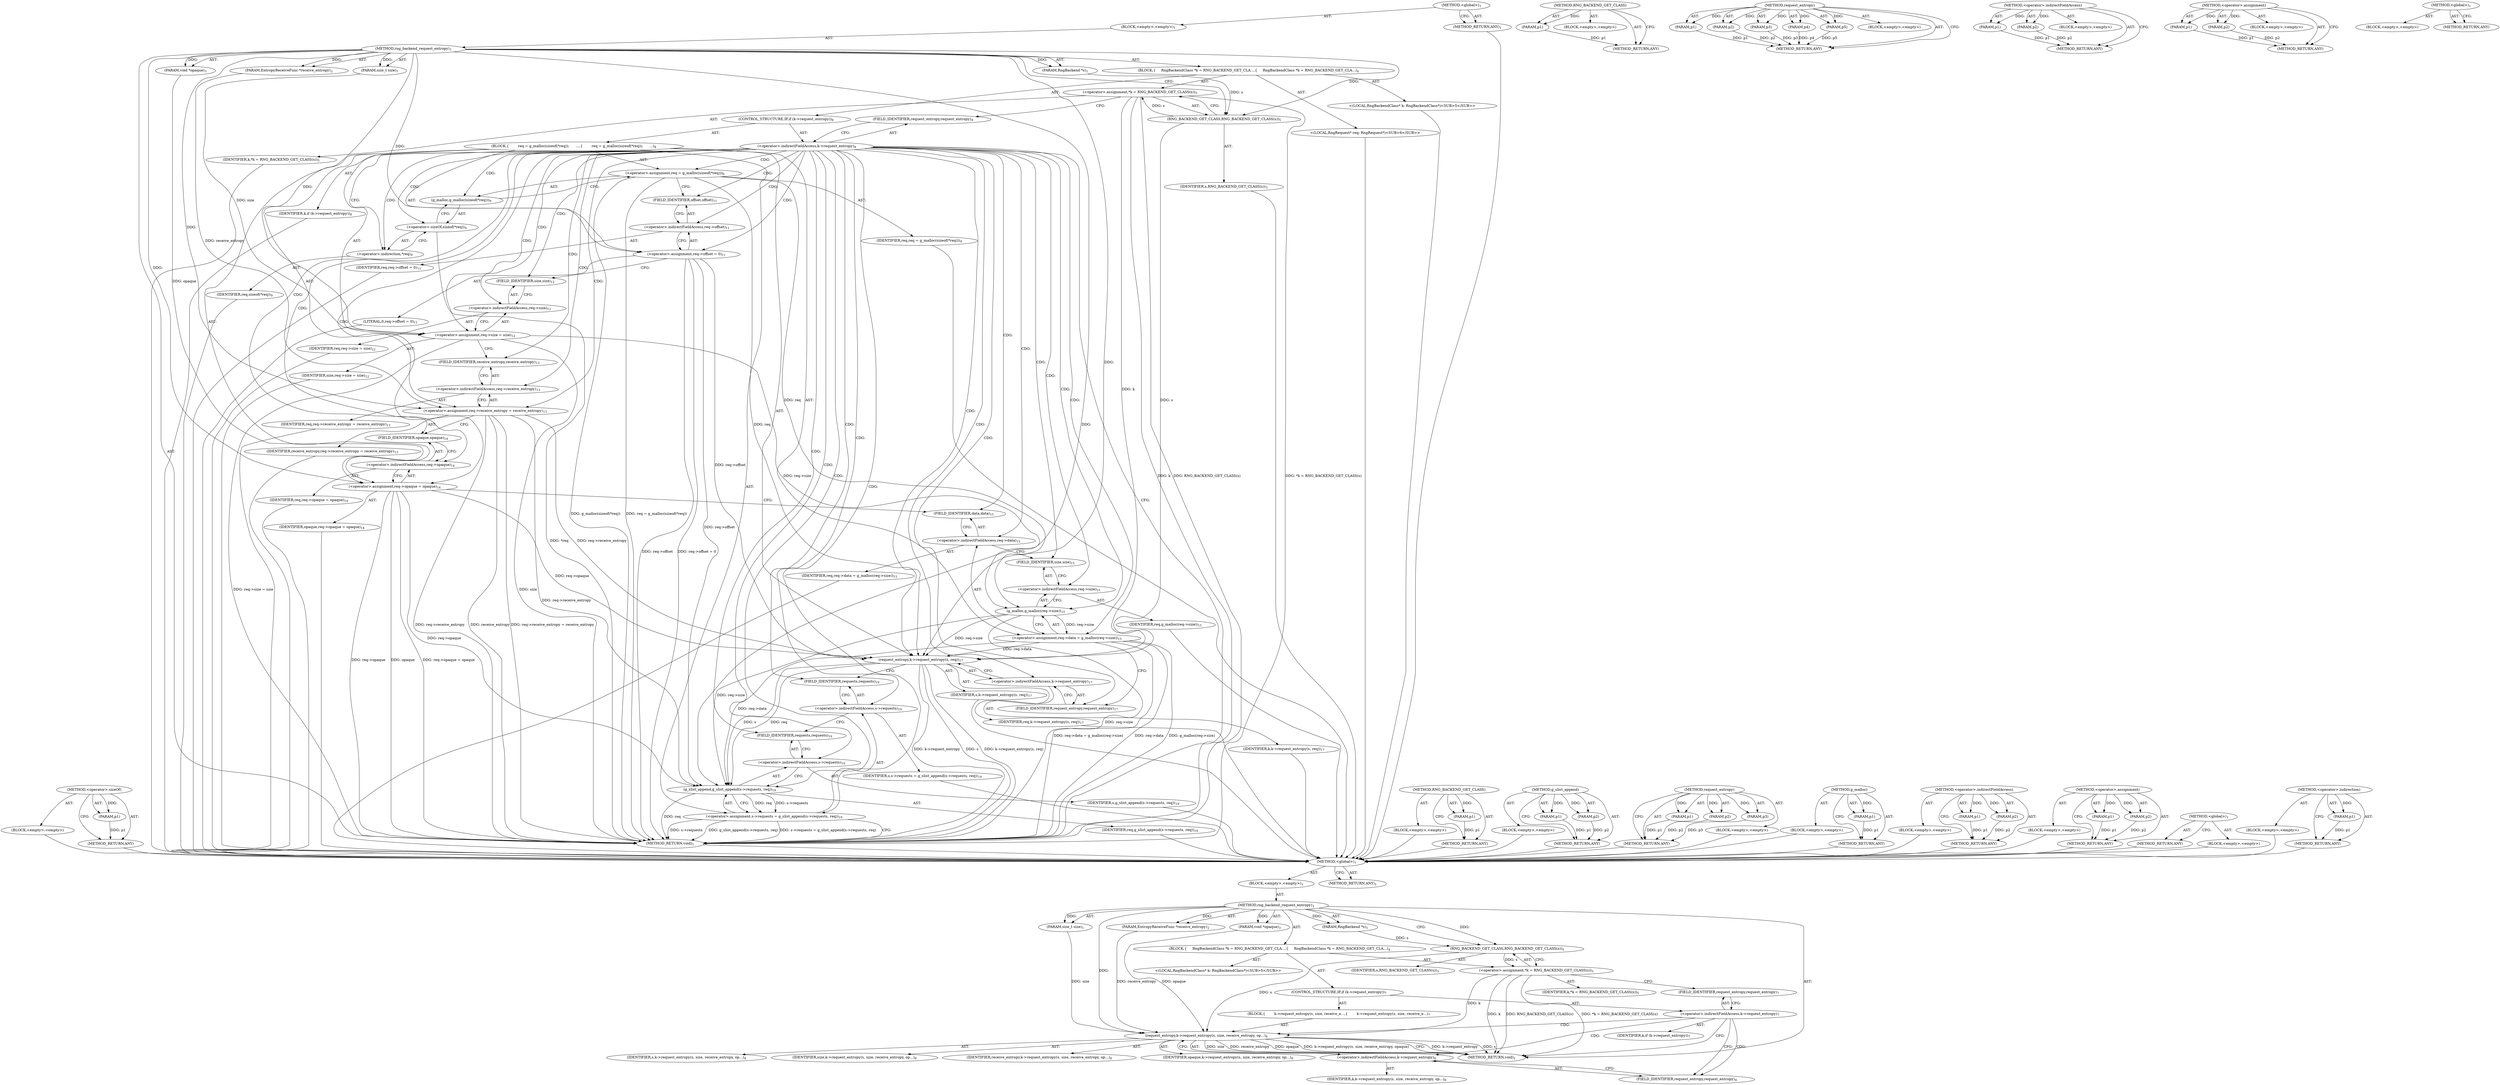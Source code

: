 digraph "&lt;operator&gt;.indirection" {
vulnerable_6 [label=<(METHOD,&lt;global&gt;)<SUB>1</SUB>>];
vulnerable_7 [label=<(BLOCK,&lt;empty&gt;,&lt;empty&gt;)<SUB>1</SUB>>];
vulnerable_8 [label=<(METHOD,rng_backend_request_entropy)<SUB>1</SUB>>];
vulnerable_9 [label=<(PARAM,RngBackend *s)<SUB>1</SUB>>];
vulnerable_10 [label=<(PARAM,size_t size)<SUB>1</SUB>>];
vulnerable_11 [label=<(PARAM,EntropyReceiveFunc *receive_entropy)<SUB>2</SUB>>];
vulnerable_12 [label=<(PARAM,void *opaque)<SUB>3</SUB>>];
vulnerable_13 [label=<(BLOCK,{
     RngBackendClass *k = RNG_BACKEND_GET_CLA...,{
     RngBackendClass *k = RNG_BACKEND_GET_CLA...)<SUB>4</SUB>>];
vulnerable_14 [label="<(LOCAL,RngBackendClass* k: RngBackendClass*)<SUB>5</SUB>>"];
vulnerable_15 [label=<(&lt;operator&gt;.assignment,*k = RNG_BACKEND_GET_CLASS(s))<SUB>5</SUB>>];
vulnerable_16 [label=<(IDENTIFIER,k,*k = RNG_BACKEND_GET_CLASS(s))<SUB>5</SUB>>];
vulnerable_17 [label=<(RNG_BACKEND_GET_CLASS,RNG_BACKEND_GET_CLASS(s))<SUB>5</SUB>>];
vulnerable_18 [label=<(IDENTIFIER,s,RNG_BACKEND_GET_CLASS(s))<SUB>5</SUB>>];
vulnerable_19 [label=<(CONTROL_STRUCTURE,IF,if (k-&gt;request_entropy))<SUB>7</SUB>>];
vulnerable_20 [label=<(&lt;operator&gt;.indirectFieldAccess,k-&gt;request_entropy)<SUB>7</SUB>>];
vulnerable_21 [label=<(IDENTIFIER,k,if (k-&gt;request_entropy))<SUB>7</SUB>>];
vulnerable_22 [label=<(FIELD_IDENTIFIER,request_entropy,request_entropy)<SUB>7</SUB>>];
vulnerable_23 [label=<(BLOCK,{
        k-&gt;request_entropy(s, size, receive_e...,{
        k-&gt;request_entropy(s, size, receive_e...)<SUB>7</SUB>>];
vulnerable_24 [label=<(request_entropy,k-&gt;request_entropy(s, size, receive_entropy, op...)<SUB>8</SUB>>];
vulnerable_25 [label=<(&lt;operator&gt;.indirectFieldAccess,k-&gt;request_entropy)<SUB>8</SUB>>];
vulnerable_26 [label=<(IDENTIFIER,k,k-&gt;request_entropy(s, size, receive_entropy, op...)<SUB>8</SUB>>];
vulnerable_27 [label=<(FIELD_IDENTIFIER,request_entropy,request_entropy)<SUB>8</SUB>>];
vulnerable_28 [label=<(IDENTIFIER,s,k-&gt;request_entropy(s, size, receive_entropy, op...)<SUB>8</SUB>>];
vulnerable_29 [label=<(IDENTIFIER,size,k-&gt;request_entropy(s, size, receive_entropy, op...)<SUB>8</SUB>>];
vulnerable_30 [label=<(IDENTIFIER,receive_entropy,k-&gt;request_entropy(s, size, receive_entropy, op...)<SUB>8</SUB>>];
vulnerable_31 [label=<(IDENTIFIER,opaque,k-&gt;request_entropy(s, size, receive_entropy, op...)<SUB>8</SUB>>];
vulnerable_32 [label=<(METHOD_RETURN,void)<SUB>1</SUB>>];
vulnerable_34 [label=<(METHOD_RETURN,ANY)<SUB>1</SUB>>];
vulnerable_62 [label=<(METHOD,RNG_BACKEND_GET_CLASS)>];
vulnerable_63 [label=<(PARAM,p1)>];
vulnerable_64 [label=<(BLOCK,&lt;empty&gt;,&lt;empty&gt;)>];
vulnerable_65 [label=<(METHOD_RETURN,ANY)>];
vulnerable_71 [label=<(METHOD,request_entropy)>];
vulnerable_72 [label=<(PARAM,p1)>];
vulnerable_73 [label=<(PARAM,p2)>];
vulnerable_74 [label=<(PARAM,p3)>];
vulnerable_75 [label=<(PARAM,p4)>];
vulnerable_76 [label=<(PARAM,p5)>];
vulnerable_77 [label=<(BLOCK,&lt;empty&gt;,&lt;empty&gt;)>];
vulnerable_78 [label=<(METHOD_RETURN,ANY)>];
vulnerable_66 [label=<(METHOD,&lt;operator&gt;.indirectFieldAccess)>];
vulnerable_67 [label=<(PARAM,p1)>];
vulnerable_68 [label=<(PARAM,p2)>];
vulnerable_69 [label=<(BLOCK,&lt;empty&gt;,&lt;empty&gt;)>];
vulnerable_70 [label=<(METHOD_RETURN,ANY)>];
vulnerable_57 [label=<(METHOD,&lt;operator&gt;.assignment)>];
vulnerable_58 [label=<(PARAM,p1)>];
vulnerable_59 [label=<(PARAM,p2)>];
vulnerable_60 [label=<(BLOCK,&lt;empty&gt;,&lt;empty&gt;)>];
vulnerable_61 [label=<(METHOD_RETURN,ANY)>];
vulnerable_51 [label=<(METHOD,&lt;global&gt;)<SUB>1</SUB>>];
vulnerable_52 [label=<(BLOCK,&lt;empty&gt;,&lt;empty&gt;)>];
vulnerable_53 [label=<(METHOD_RETURN,ANY)>];
fixed_121 [label=<(METHOD,&lt;operator&gt;.sizeOf)>];
fixed_122 [label=<(PARAM,p1)>];
fixed_123 [label=<(BLOCK,&lt;empty&gt;,&lt;empty&gt;)>];
fixed_124 [label=<(METHOD_RETURN,ANY)>];
fixed_6 [label=<(METHOD,&lt;global&gt;)<SUB>1</SUB>>];
fixed_7 [label=<(BLOCK,&lt;empty&gt;,&lt;empty&gt;)<SUB>1</SUB>>];
fixed_8 [label=<(METHOD,rng_backend_request_entropy)<SUB>1</SUB>>];
fixed_9 [label=<(PARAM,RngBackend *s)<SUB>1</SUB>>];
fixed_10 [label=<(PARAM,size_t size)<SUB>1</SUB>>];
fixed_11 [label=<(PARAM,EntropyReceiveFunc *receive_entropy)<SUB>2</SUB>>];
fixed_12 [label=<(PARAM,void *opaque)<SUB>3</SUB>>];
fixed_13 [label=<(BLOCK,{
     RngBackendClass *k = RNG_BACKEND_GET_CLA...,{
     RngBackendClass *k = RNG_BACKEND_GET_CLA...)<SUB>4</SUB>>];
fixed_14 [label="<(LOCAL,RngBackendClass* k: RngBackendClass*)<SUB>5</SUB>>"];
fixed_15 [label=<(&lt;operator&gt;.assignment,*k = RNG_BACKEND_GET_CLASS(s))<SUB>5</SUB>>];
fixed_16 [label=<(IDENTIFIER,k,*k = RNG_BACKEND_GET_CLASS(s))<SUB>5</SUB>>];
fixed_17 [label=<(RNG_BACKEND_GET_CLASS,RNG_BACKEND_GET_CLASS(s))<SUB>5</SUB>>];
fixed_18 [label=<(IDENTIFIER,s,RNG_BACKEND_GET_CLASS(s))<SUB>5</SUB>>];
fixed_19 [label="<(LOCAL,RngRequest* req: RngRequest*)<SUB>6</SUB>>"];
fixed_20 [label=<(CONTROL_STRUCTURE,IF,if (k-&gt;request_entropy))<SUB>8</SUB>>];
fixed_21 [label=<(&lt;operator&gt;.indirectFieldAccess,k-&gt;request_entropy)<SUB>8</SUB>>];
fixed_22 [label=<(IDENTIFIER,k,if (k-&gt;request_entropy))<SUB>8</SUB>>];
fixed_23 [label=<(FIELD_IDENTIFIER,request_entropy,request_entropy)<SUB>8</SUB>>];
fixed_24 [label=<(BLOCK,{
        req = g_malloc(sizeof(*req));

      ...,{
        req = g_malloc(sizeof(*req));

      ...)<SUB>8</SUB>>];
fixed_25 [label=<(&lt;operator&gt;.assignment,req = g_malloc(sizeof(*req)))<SUB>9</SUB>>];
fixed_26 [label=<(IDENTIFIER,req,req = g_malloc(sizeof(*req)))<SUB>9</SUB>>];
fixed_27 [label=<(g_malloc,g_malloc(sizeof(*req)))<SUB>9</SUB>>];
fixed_28 [label=<(&lt;operator&gt;.sizeOf,sizeof(*req))<SUB>9</SUB>>];
fixed_29 [label=<(&lt;operator&gt;.indirection,*req)<SUB>9</SUB>>];
fixed_30 [label=<(IDENTIFIER,req,sizeof(*req))<SUB>9</SUB>>];
fixed_31 [label=<(&lt;operator&gt;.assignment,req-&gt;offset = 0)<SUB>11</SUB>>];
fixed_32 [label=<(&lt;operator&gt;.indirectFieldAccess,req-&gt;offset)<SUB>11</SUB>>];
fixed_33 [label=<(IDENTIFIER,req,req-&gt;offset = 0)<SUB>11</SUB>>];
fixed_34 [label=<(FIELD_IDENTIFIER,offset,offset)<SUB>11</SUB>>];
fixed_35 [label=<(LITERAL,0,req-&gt;offset = 0)<SUB>11</SUB>>];
fixed_36 [label=<(&lt;operator&gt;.assignment,req-&gt;size = size)<SUB>12</SUB>>];
fixed_37 [label=<(&lt;operator&gt;.indirectFieldAccess,req-&gt;size)<SUB>12</SUB>>];
fixed_38 [label=<(IDENTIFIER,req,req-&gt;size = size)<SUB>12</SUB>>];
fixed_39 [label=<(FIELD_IDENTIFIER,size,size)<SUB>12</SUB>>];
fixed_40 [label=<(IDENTIFIER,size,req-&gt;size = size)<SUB>12</SUB>>];
fixed_41 [label=<(&lt;operator&gt;.assignment,req-&gt;receive_entropy = receive_entropy)<SUB>13</SUB>>];
fixed_42 [label=<(&lt;operator&gt;.indirectFieldAccess,req-&gt;receive_entropy)<SUB>13</SUB>>];
fixed_43 [label=<(IDENTIFIER,req,req-&gt;receive_entropy = receive_entropy)<SUB>13</SUB>>];
fixed_44 [label=<(FIELD_IDENTIFIER,receive_entropy,receive_entropy)<SUB>13</SUB>>];
fixed_45 [label=<(IDENTIFIER,receive_entropy,req-&gt;receive_entropy = receive_entropy)<SUB>13</SUB>>];
fixed_46 [label=<(&lt;operator&gt;.assignment,req-&gt;opaque = opaque)<SUB>14</SUB>>];
fixed_47 [label=<(&lt;operator&gt;.indirectFieldAccess,req-&gt;opaque)<SUB>14</SUB>>];
fixed_48 [label=<(IDENTIFIER,req,req-&gt;opaque = opaque)<SUB>14</SUB>>];
fixed_49 [label=<(FIELD_IDENTIFIER,opaque,opaque)<SUB>14</SUB>>];
fixed_50 [label=<(IDENTIFIER,opaque,req-&gt;opaque = opaque)<SUB>14</SUB>>];
fixed_51 [label=<(&lt;operator&gt;.assignment,req-&gt;data = g_malloc(req-&gt;size))<SUB>15</SUB>>];
fixed_52 [label=<(&lt;operator&gt;.indirectFieldAccess,req-&gt;data)<SUB>15</SUB>>];
fixed_53 [label=<(IDENTIFIER,req,req-&gt;data = g_malloc(req-&gt;size))<SUB>15</SUB>>];
fixed_54 [label=<(FIELD_IDENTIFIER,data,data)<SUB>15</SUB>>];
fixed_55 [label=<(g_malloc,g_malloc(req-&gt;size))<SUB>15</SUB>>];
fixed_56 [label=<(&lt;operator&gt;.indirectFieldAccess,req-&gt;size)<SUB>15</SUB>>];
fixed_57 [label=<(IDENTIFIER,req,g_malloc(req-&gt;size))<SUB>15</SUB>>];
fixed_58 [label=<(FIELD_IDENTIFIER,size,size)<SUB>15</SUB>>];
fixed_59 [label=<(request_entropy,k-&gt;request_entropy(s, req))<SUB>17</SUB>>];
fixed_60 [label=<(&lt;operator&gt;.indirectFieldAccess,k-&gt;request_entropy)<SUB>17</SUB>>];
fixed_61 [label=<(IDENTIFIER,k,k-&gt;request_entropy(s, req))<SUB>17</SUB>>];
fixed_62 [label=<(FIELD_IDENTIFIER,request_entropy,request_entropy)<SUB>17</SUB>>];
fixed_63 [label=<(IDENTIFIER,s,k-&gt;request_entropy(s, req))<SUB>17</SUB>>];
fixed_64 [label=<(IDENTIFIER,req,k-&gt;request_entropy(s, req))<SUB>17</SUB>>];
fixed_65 [label=<(&lt;operator&gt;.assignment,s-&gt;requests = g_slist_append(s-&gt;requests, req))<SUB>19</SUB>>];
fixed_66 [label=<(&lt;operator&gt;.indirectFieldAccess,s-&gt;requests)<SUB>19</SUB>>];
fixed_67 [label=<(IDENTIFIER,s,s-&gt;requests = g_slist_append(s-&gt;requests, req))<SUB>19</SUB>>];
fixed_68 [label=<(FIELD_IDENTIFIER,requests,requests)<SUB>19</SUB>>];
fixed_69 [label=<(g_slist_append,g_slist_append(s-&gt;requests, req))<SUB>19</SUB>>];
fixed_70 [label=<(&lt;operator&gt;.indirectFieldAccess,s-&gt;requests)<SUB>19</SUB>>];
fixed_71 [label=<(IDENTIFIER,s,g_slist_append(s-&gt;requests, req))<SUB>19</SUB>>];
fixed_72 [label=<(FIELD_IDENTIFIER,requests,requests)<SUB>19</SUB>>];
fixed_73 [label=<(IDENTIFIER,req,g_slist_append(s-&gt;requests, req))<SUB>19</SUB>>];
fixed_74 [label=<(METHOD_RETURN,void)<SUB>1</SUB>>];
fixed_76 [label=<(METHOD_RETURN,ANY)<SUB>1</SUB>>];
fixed_108 [label=<(METHOD,RNG_BACKEND_GET_CLASS)>];
fixed_109 [label=<(PARAM,p1)>];
fixed_110 [label=<(BLOCK,&lt;empty&gt;,&lt;empty&gt;)>];
fixed_111 [label=<(METHOD_RETURN,ANY)>];
fixed_135 [label=<(METHOD,g_slist_append)>];
fixed_136 [label=<(PARAM,p1)>];
fixed_137 [label=<(PARAM,p2)>];
fixed_138 [label=<(BLOCK,&lt;empty&gt;,&lt;empty&gt;)>];
fixed_139 [label=<(METHOD_RETURN,ANY)>];
fixed_129 [label=<(METHOD,request_entropy)>];
fixed_130 [label=<(PARAM,p1)>];
fixed_131 [label=<(PARAM,p2)>];
fixed_132 [label=<(PARAM,p3)>];
fixed_133 [label=<(BLOCK,&lt;empty&gt;,&lt;empty&gt;)>];
fixed_134 [label=<(METHOD_RETURN,ANY)>];
fixed_117 [label=<(METHOD,g_malloc)>];
fixed_118 [label=<(PARAM,p1)>];
fixed_119 [label=<(BLOCK,&lt;empty&gt;,&lt;empty&gt;)>];
fixed_120 [label=<(METHOD_RETURN,ANY)>];
fixed_112 [label=<(METHOD,&lt;operator&gt;.indirectFieldAccess)>];
fixed_113 [label=<(PARAM,p1)>];
fixed_114 [label=<(PARAM,p2)>];
fixed_115 [label=<(BLOCK,&lt;empty&gt;,&lt;empty&gt;)>];
fixed_116 [label=<(METHOD_RETURN,ANY)>];
fixed_103 [label=<(METHOD,&lt;operator&gt;.assignment)>];
fixed_104 [label=<(PARAM,p1)>];
fixed_105 [label=<(PARAM,p2)>];
fixed_106 [label=<(BLOCK,&lt;empty&gt;,&lt;empty&gt;)>];
fixed_107 [label=<(METHOD_RETURN,ANY)>];
fixed_97 [label=<(METHOD,&lt;global&gt;)<SUB>1</SUB>>];
fixed_98 [label=<(BLOCK,&lt;empty&gt;,&lt;empty&gt;)>];
fixed_99 [label=<(METHOD_RETURN,ANY)>];
fixed_125 [label=<(METHOD,&lt;operator&gt;.indirection)>];
fixed_126 [label=<(PARAM,p1)>];
fixed_127 [label=<(BLOCK,&lt;empty&gt;,&lt;empty&gt;)>];
fixed_128 [label=<(METHOD_RETURN,ANY)>];
vulnerable_6 -> vulnerable_7  [key=0, label="AST: "];
vulnerable_6 -> vulnerable_34  [key=0, label="AST: "];
vulnerable_6 -> vulnerable_34  [key=1, label="CFG: "];
vulnerable_7 -> vulnerable_8  [key=0, label="AST: "];
vulnerable_8 -> vulnerable_9  [key=0, label="AST: "];
vulnerable_8 -> vulnerable_9  [key=1, label="DDG: "];
vulnerable_8 -> vulnerable_10  [key=0, label="AST: "];
vulnerable_8 -> vulnerable_10  [key=1, label="DDG: "];
vulnerable_8 -> vulnerable_11  [key=0, label="AST: "];
vulnerable_8 -> vulnerable_11  [key=1, label="DDG: "];
vulnerable_8 -> vulnerable_12  [key=0, label="AST: "];
vulnerable_8 -> vulnerable_12  [key=1, label="DDG: "];
vulnerable_8 -> vulnerable_13  [key=0, label="AST: "];
vulnerable_8 -> vulnerable_32  [key=0, label="AST: "];
vulnerable_8 -> vulnerable_17  [key=0, label="CFG: "];
vulnerable_8 -> vulnerable_17  [key=1, label="DDG: "];
vulnerable_8 -> vulnerable_24  [key=0, label="DDG: "];
vulnerable_9 -> vulnerable_17  [key=0, label="DDG: s"];
vulnerable_10 -> vulnerable_24  [key=0, label="DDG: size"];
vulnerable_11 -> vulnerable_24  [key=0, label="DDG: receive_entropy"];
vulnerable_12 -> vulnerable_24  [key=0, label="DDG: opaque"];
vulnerable_13 -> vulnerable_14  [key=0, label="AST: "];
vulnerable_13 -> vulnerable_15  [key=0, label="AST: "];
vulnerable_13 -> vulnerable_19  [key=0, label="AST: "];
vulnerable_15 -> vulnerable_16  [key=0, label="AST: "];
vulnerable_15 -> vulnerable_17  [key=0, label="AST: "];
vulnerable_15 -> vulnerable_22  [key=0, label="CFG: "];
vulnerable_15 -> vulnerable_32  [key=0, label="DDG: k"];
vulnerable_15 -> vulnerable_32  [key=1, label="DDG: RNG_BACKEND_GET_CLASS(s)"];
vulnerable_15 -> vulnerable_32  [key=2, label="DDG: *k = RNG_BACKEND_GET_CLASS(s)"];
vulnerable_15 -> vulnerable_24  [key=0, label="DDG: k"];
vulnerable_17 -> vulnerable_18  [key=0, label="AST: "];
vulnerable_17 -> vulnerable_15  [key=0, label="CFG: "];
vulnerable_17 -> vulnerable_15  [key=1, label="DDG: s"];
vulnerable_17 -> vulnerable_24  [key=0, label="DDG: s"];
vulnerable_19 -> vulnerable_20  [key=0, label="AST: "];
vulnerable_19 -> vulnerable_23  [key=0, label="AST: "];
vulnerable_20 -> vulnerable_21  [key=0, label="AST: "];
vulnerable_20 -> vulnerable_22  [key=0, label="AST: "];
vulnerable_20 -> vulnerable_32  [key=0, label="CFG: "];
vulnerable_20 -> vulnerable_27  [key=0, label="CFG: "];
vulnerable_20 -> vulnerable_27  [key=1, label="CDG: "];
vulnerable_20 -> vulnerable_24  [key=0, label="CDG: "];
vulnerable_20 -> vulnerable_25  [key=0, label="CDG: "];
vulnerable_22 -> vulnerable_20  [key=0, label="CFG: "];
vulnerable_23 -> vulnerable_24  [key=0, label="AST: "];
vulnerable_24 -> vulnerable_25  [key=0, label="AST: "];
vulnerable_24 -> vulnerable_28  [key=0, label="AST: "];
vulnerable_24 -> vulnerable_29  [key=0, label="AST: "];
vulnerable_24 -> vulnerable_30  [key=0, label="AST: "];
vulnerable_24 -> vulnerable_31  [key=0, label="AST: "];
vulnerable_24 -> vulnerable_32  [key=0, label="CFG: "];
vulnerable_24 -> vulnerable_32  [key=1, label="DDG: k-&gt;request_entropy"];
vulnerable_24 -> vulnerable_32  [key=2, label="DDG: s"];
vulnerable_24 -> vulnerable_32  [key=3, label="DDG: size"];
vulnerable_24 -> vulnerable_32  [key=4, label="DDG: receive_entropy"];
vulnerable_24 -> vulnerable_32  [key=5, label="DDG: opaque"];
vulnerable_24 -> vulnerable_32  [key=6, label="DDG: k-&gt;request_entropy(s, size, receive_entropy, opaque)"];
vulnerable_25 -> vulnerable_26  [key=0, label="AST: "];
vulnerable_25 -> vulnerable_27  [key=0, label="AST: "];
vulnerable_25 -> vulnerable_24  [key=0, label="CFG: "];
vulnerable_27 -> vulnerable_25  [key=0, label="CFG: "];
vulnerable_62 -> vulnerable_63  [key=0, label="AST: "];
vulnerable_62 -> vulnerable_63  [key=1, label="DDG: "];
vulnerable_62 -> vulnerable_64  [key=0, label="AST: "];
vulnerable_62 -> vulnerable_65  [key=0, label="AST: "];
vulnerable_62 -> vulnerable_65  [key=1, label="CFG: "];
vulnerable_63 -> vulnerable_65  [key=0, label="DDG: p1"];
vulnerable_71 -> vulnerable_72  [key=0, label="AST: "];
vulnerable_71 -> vulnerable_72  [key=1, label="DDG: "];
vulnerable_71 -> vulnerable_77  [key=0, label="AST: "];
vulnerable_71 -> vulnerable_73  [key=0, label="AST: "];
vulnerable_71 -> vulnerable_73  [key=1, label="DDG: "];
vulnerable_71 -> vulnerable_78  [key=0, label="AST: "];
vulnerable_71 -> vulnerable_78  [key=1, label="CFG: "];
vulnerable_71 -> vulnerable_74  [key=0, label="AST: "];
vulnerable_71 -> vulnerable_74  [key=1, label="DDG: "];
vulnerable_71 -> vulnerable_75  [key=0, label="AST: "];
vulnerable_71 -> vulnerable_75  [key=1, label="DDG: "];
vulnerable_71 -> vulnerable_76  [key=0, label="AST: "];
vulnerable_71 -> vulnerable_76  [key=1, label="DDG: "];
vulnerable_72 -> vulnerable_78  [key=0, label="DDG: p1"];
vulnerable_73 -> vulnerable_78  [key=0, label="DDG: p2"];
vulnerable_74 -> vulnerable_78  [key=0, label="DDG: p3"];
vulnerable_75 -> vulnerable_78  [key=0, label="DDG: p4"];
vulnerable_76 -> vulnerable_78  [key=0, label="DDG: p5"];
vulnerable_66 -> vulnerable_67  [key=0, label="AST: "];
vulnerable_66 -> vulnerable_67  [key=1, label="DDG: "];
vulnerable_66 -> vulnerable_69  [key=0, label="AST: "];
vulnerable_66 -> vulnerable_68  [key=0, label="AST: "];
vulnerable_66 -> vulnerable_68  [key=1, label="DDG: "];
vulnerable_66 -> vulnerable_70  [key=0, label="AST: "];
vulnerable_66 -> vulnerable_70  [key=1, label="CFG: "];
vulnerable_67 -> vulnerable_70  [key=0, label="DDG: p1"];
vulnerable_68 -> vulnerable_70  [key=0, label="DDG: p2"];
vulnerable_57 -> vulnerable_58  [key=0, label="AST: "];
vulnerable_57 -> vulnerable_58  [key=1, label="DDG: "];
vulnerable_57 -> vulnerable_60  [key=0, label="AST: "];
vulnerable_57 -> vulnerable_59  [key=0, label="AST: "];
vulnerable_57 -> vulnerable_59  [key=1, label="DDG: "];
vulnerable_57 -> vulnerable_61  [key=0, label="AST: "];
vulnerable_57 -> vulnerable_61  [key=1, label="CFG: "];
vulnerable_58 -> vulnerable_61  [key=0, label="DDG: p1"];
vulnerable_59 -> vulnerable_61  [key=0, label="DDG: p2"];
vulnerable_51 -> vulnerable_52  [key=0, label="AST: "];
vulnerable_51 -> vulnerable_53  [key=0, label="AST: "];
vulnerable_51 -> vulnerable_53  [key=1, label="CFG: "];
fixed_121 -> fixed_122  [key=0, label="AST: "];
fixed_121 -> fixed_122  [key=1, label="DDG: "];
fixed_121 -> fixed_123  [key=0, label="AST: "];
fixed_121 -> fixed_124  [key=0, label="AST: "];
fixed_121 -> fixed_124  [key=1, label="CFG: "];
fixed_122 -> fixed_124  [key=0, label="DDG: p1"];
fixed_123 -> vulnerable_6  [key=0];
fixed_124 -> vulnerable_6  [key=0];
fixed_6 -> fixed_7  [key=0, label="AST: "];
fixed_6 -> fixed_76  [key=0, label="AST: "];
fixed_6 -> fixed_76  [key=1, label="CFG: "];
fixed_7 -> fixed_8  [key=0, label="AST: "];
fixed_8 -> fixed_9  [key=0, label="AST: "];
fixed_8 -> fixed_9  [key=1, label="DDG: "];
fixed_8 -> fixed_10  [key=0, label="AST: "];
fixed_8 -> fixed_10  [key=1, label="DDG: "];
fixed_8 -> fixed_11  [key=0, label="AST: "];
fixed_8 -> fixed_11  [key=1, label="DDG: "];
fixed_8 -> fixed_12  [key=0, label="AST: "];
fixed_8 -> fixed_12  [key=1, label="DDG: "];
fixed_8 -> fixed_13  [key=0, label="AST: "];
fixed_8 -> fixed_74  [key=0, label="AST: "];
fixed_8 -> fixed_17  [key=0, label="CFG: "];
fixed_8 -> fixed_17  [key=1, label="DDG: "];
fixed_8 -> fixed_31  [key=0, label="DDG: "];
fixed_8 -> fixed_36  [key=0, label="DDG: "];
fixed_8 -> fixed_41  [key=0, label="DDG: "];
fixed_8 -> fixed_46  [key=0, label="DDG: "];
fixed_8 -> fixed_59  [key=0, label="DDG: "];
fixed_8 -> fixed_69  [key=0, label="DDG: "];
fixed_9 -> fixed_17  [key=0, label="DDG: s"];
fixed_10 -> fixed_36  [key=0, label="DDG: size"];
fixed_11 -> fixed_41  [key=0, label="DDG: receive_entropy"];
fixed_12 -> fixed_46  [key=0, label="DDG: opaque"];
fixed_13 -> fixed_14  [key=0, label="AST: "];
fixed_13 -> fixed_15  [key=0, label="AST: "];
fixed_13 -> fixed_19  [key=0, label="AST: "];
fixed_13 -> fixed_20  [key=0, label="AST: "];
fixed_14 -> vulnerable_6  [key=0];
fixed_15 -> fixed_16  [key=0, label="AST: "];
fixed_15 -> fixed_17  [key=0, label="AST: "];
fixed_15 -> fixed_23  [key=0, label="CFG: "];
fixed_15 -> fixed_74  [key=0, label="DDG: k"];
fixed_15 -> fixed_74  [key=1, label="DDG: RNG_BACKEND_GET_CLASS(s)"];
fixed_15 -> fixed_74  [key=2, label="DDG: *k = RNG_BACKEND_GET_CLASS(s)"];
fixed_15 -> fixed_59  [key=0, label="DDG: k"];
fixed_16 -> vulnerable_6  [key=0];
fixed_17 -> fixed_18  [key=0, label="AST: "];
fixed_17 -> fixed_15  [key=0, label="CFG: "];
fixed_17 -> fixed_15  [key=1, label="DDG: s"];
fixed_17 -> fixed_59  [key=0, label="DDG: s"];
fixed_18 -> vulnerable_6  [key=0];
fixed_19 -> vulnerable_6  [key=0];
fixed_20 -> fixed_21  [key=0, label="AST: "];
fixed_20 -> fixed_24  [key=0, label="AST: "];
fixed_21 -> fixed_22  [key=0, label="AST: "];
fixed_21 -> fixed_23  [key=0, label="AST: "];
fixed_21 -> fixed_74  [key=0, label="CFG: "];
fixed_21 -> fixed_29  [key=0, label="CFG: "];
fixed_21 -> fixed_29  [key=1, label="CDG: "];
fixed_21 -> fixed_47  [key=0, label="CDG: "];
fixed_21 -> fixed_34  [key=0, label="CDG: "];
fixed_21 -> fixed_32  [key=0, label="CDG: "];
fixed_21 -> fixed_68  [key=0, label="CDG: "];
fixed_21 -> fixed_49  [key=0, label="CDG: "];
fixed_21 -> fixed_60  [key=0, label="CDG: "];
fixed_21 -> fixed_42  [key=0, label="CDG: "];
fixed_21 -> fixed_51  [key=0, label="CDG: "];
fixed_21 -> fixed_28  [key=0, label="CDG: "];
fixed_21 -> fixed_66  [key=0, label="CDG: "];
fixed_21 -> fixed_52  [key=0, label="CDG: "];
fixed_21 -> fixed_37  [key=0, label="CDG: "];
fixed_21 -> fixed_46  [key=0, label="CDG: "];
fixed_21 -> fixed_25  [key=0, label="CDG: "];
fixed_21 -> fixed_72  [key=0, label="CDG: "];
fixed_21 -> fixed_56  [key=0, label="CDG: "];
fixed_21 -> fixed_69  [key=0, label="CDG: "];
fixed_21 -> fixed_27  [key=0, label="CDG: "];
fixed_21 -> fixed_65  [key=0, label="CDG: "];
fixed_21 -> fixed_59  [key=0, label="CDG: "];
fixed_21 -> fixed_44  [key=0, label="CDG: "];
fixed_21 -> fixed_54  [key=0, label="CDG: "];
fixed_21 -> fixed_58  [key=0, label="CDG: "];
fixed_21 -> fixed_36  [key=0, label="CDG: "];
fixed_21 -> fixed_41  [key=0, label="CDG: "];
fixed_21 -> fixed_70  [key=0, label="CDG: "];
fixed_21 -> fixed_55  [key=0, label="CDG: "];
fixed_21 -> fixed_62  [key=0, label="CDG: "];
fixed_21 -> fixed_39  [key=0, label="CDG: "];
fixed_21 -> fixed_31  [key=0, label="CDG: "];
fixed_22 -> vulnerable_6  [key=0];
fixed_23 -> fixed_21  [key=0, label="CFG: "];
fixed_24 -> fixed_25  [key=0, label="AST: "];
fixed_24 -> fixed_31  [key=0, label="AST: "];
fixed_24 -> fixed_36  [key=0, label="AST: "];
fixed_24 -> fixed_41  [key=0, label="AST: "];
fixed_24 -> fixed_46  [key=0, label="AST: "];
fixed_24 -> fixed_51  [key=0, label="AST: "];
fixed_24 -> fixed_59  [key=0, label="AST: "];
fixed_24 -> fixed_65  [key=0, label="AST: "];
fixed_25 -> fixed_26  [key=0, label="AST: "];
fixed_25 -> fixed_27  [key=0, label="AST: "];
fixed_25 -> fixed_34  [key=0, label="CFG: "];
fixed_25 -> fixed_74  [key=0, label="DDG: g_malloc(sizeof(*req))"];
fixed_25 -> fixed_74  [key=1, label="DDG: req = g_malloc(sizeof(*req))"];
fixed_25 -> fixed_59  [key=0, label="DDG: req"];
fixed_25 -> fixed_55  [key=0, label="DDG: req"];
fixed_26 -> vulnerable_6  [key=0];
fixed_27 -> fixed_28  [key=0, label="AST: "];
fixed_27 -> fixed_25  [key=0, label="CFG: "];
fixed_28 -> fixed_29  [key=0, label="AST: "];
fixed_28 -> fixed_27  [key=0, label="CFG: "];
fixed_28 -> fixed_74  [key=0, label="DDG: *req"];
fixed_29 -> fixed_30  [key=0, label="AST: "];
fixed_29 -> fixed_28  [key=0, label="CFG: "];
fixed_30 -> vulnerable_6  [key=0];
fixed_31 -> fixed_32  [key=0, label="AST: "];
fixed_31 -> fixed_35  [key=0, label="AST: "];
fixed_31 -> fixed_39  [key=0, label="CFG: "];
fixed_31 -> fixed_74  [key=0, label="DDG: req-&gt;offset"];
fixed_31 -> fixed_74  [key=1, label="DDG: req-&gt;offset = 0"];
fixed_31 -> fixed_59  [key=0, label="DDG: req-&gt;offset"];
fixed_31 -> fixed_69  [key=0, label="DDG: req-&gt;offset"];
fixed_32 -> fixed_33  [key=0, label="AST: "];
fixed_32 -> fixed_34  [key=0, label="AST: "];
fixed_32 -> fixed_31  [key=0, label="CFG: "];
fixed_33 -> vulnerable_6  [key=0];
fixed_34 -> fixed_32  [key=0, label="CFG: "];
fixed_35 -> vulnerable_6  [key=0];
fixed_36 -> fixed_37  [key=0, label="AST: "];
fixed_36 -> fixed_40  [key=0, label="AST: "];
fixed_36 -> fixed_44  [key=0, label="CFG: "];
fixed_36 -> fixed_74  [key=0, label="DDG: size"];
fixed_36 -> fixed_74  [key=1, label="DDG: req-&gt;size = size"];
fixed_36 -> fixed_55  [key=0, label="DDG: req-&gt;size"];
fixed_37 -> fixed_38  [key=0, label="AST: "];
fixed_37 -> fixed_39  [key=0, label="AST: "];
fixed_37 -> fixed_36  [key=0, label="CFG: "];
fixed_38 -> vulnerable_6  [key=0];
fixed_39 -> fixed_37  [key=0, label="CFG: "];
fixed_40 -> vulnerable_6  [key=0];
fixed_41 -> fixed_42  [key=0, label="AST: "];
fixed_41 -> fixed_45  [key=0, label="AST: "];
fixed_41 -> fixed_49  [key=0, label="CFG: "];
fixed_41 -> fixed_74  [key=0, label="DDG: req-&gt;receive_entropy"];
fixed_41 -> fixed_74  [key=1, label="DDG: receive_entropy"];
fixed_41 -> fixed_74  [key=2, label="DDG: req-&gt;receive_entropy = receive_entropy"];
fixed_41 -> fixed_59  [key=0, label="DDG: req-&gt;receive_entropy"];
fixed_41 -> fixed_69  [key=0, label="DDG: req-&gt;receive_entropy"];
fixed_42 -> fixed_43  [key=0, label="AST: "];
fixed_42 -> fixed_44  [key=0, label="AST: "];
fixed_42 -> fixed_41  [key=0, label="CFG: "];
fixed_43 -> vulnerable_6  [key=0];
fixed_44 -> fixed_42  [key=0, label="CFG: "];
fixed_45 -> vulnerable_6  [key=0];
fixed_46 -> fixed_47  [key=0, label="AST: "];
fixed_46 -> fixed_50  [key=0, label="AST: "];
fixed_46 -> fixed_54  [key=0, label="CFG: "];
fixed_46 -> fixed_74  [key=0, label="DDG: req-&gt;opaque"];
fixed_46 -> fixed_74  [key=1, label="DDG: opaque"];
fixed_46 -> fixed_74  [key=2, label="DDG: req-&gt;opaque = opaque"];
fixed_46 -> fixed_59  [key=0, label="DDG: req-&gt;opaque"];
fixed_46 -> fixed_69  [key=0, label="DDG: req-&gt;opaque"];
fixed_47 -> fixed_48  [key=0, label="AST: "];
fixed_47 -> fixed_49  [key=0, label="AST: "];
fixed_47 -> fixed_46  [key=0, label="CFG: "];
fixed_48 -> vulnerable_6  [key=0];
fixed_49 -> fixed_47  [key=0, label="CFG: "];
fixed_50 -> vulnerable_6  [key=0];
fixed_51 -> fixed_52  [key=0, label="AST: "];
fixed_51 -> fixed_55  [key=0, label="AST: "];
fixed_51 -> fixed_62  [key=0, label="CFG: "];
fixed_51 -> fixed_74  [key=0, label="DDG: req-&gt;data"];
fixed_51 -> fixed_74  [key=1, label="DDG: g_malloc(req-&gt;size)"];
fixed_51 -> fixed_74  [key=2, label="DDG: req-&gt;data = g_malloc(req-&gt;size)"];
fixed_51 -> fixed_59  [key=0, label="DDG: req-&gt;data"];
fixed_51 -> fixed_69  [key=0, label="DDG: req-&gt;data"];
fixed_52 -> fixed_53  [key=0, label="AST: "];
fixed_52 -> fixed_54  [key=0, label="AST: "];
fixed_52 -> fixed_58  [key=0, label="CFG: "];
fixed_53 -> vulnerable_6  [key=0];
fixed_54 -> fixed_52  [key=0, label="CFG: "];
fixed_55 -> fixed_56  [key=0, label="AST: "];
fixed_55 -> fixed_51  [key=0, label="CFG: "];
fixed_55 -> fixed_51  [key=1, label="DDG: req-&gt;size"];
fixed_55 -> fixed_74  [key=0, label="DDG: req-&gt;size"];
fixed_55 -> fixed_59  [key=0, label="DDG: req-&gt;size"];
fixed_55 -> fixed_69  [key=0, label="DDG: req-&gt;size"];
fixed_56 -> fixed_57  [key=0, label="AST: "];
fixed_56 -> fixed_58  [key=0, label="AST: "];
fixed_56 -> fixed_55  [key=0, label="CFG: "];
fixed_57 -> vulnerable_6  [key=0];
fixed_58 -> fixed_56  [key=0, label="CFG: "];
fixed_59 -> fixed_60  [key=0, label="AST: "];
fixed_59 -> fixed_63  [key=0, label="AST: "];
fixed_59 -> fixed_64  [key=0, label="AST: "];
fixed_59 -> fixed_68  [key=0, label="CFG: "];
fixed_59 -> fixed_74  [key=0, label="DDG: k-&gt;request_entropy"];
fixed_59 -> fixed_74  [key=1, label="DDG: s"];
fixed_59 -> fixed_74  [key=2, label="DDG: k-&gt;request_entropy(s, req)"];
fixed_59 -> fixed_69  [key=0, label="DDG: s"];
fixed_59 -> fixed_69  [key=1, label="DDG: req"];
fixed_60 -> fixed_61  [key=0, label="AST: "];
fixed_60 -> fixed_62  [key=0, label="AST: "];
fixed_60 -> fixed_59  [key=0, label="CFG: "];
fixed_61 -> vulnerable_6  [key=0];
fixed_62 -> fixed_60  [key=0, label="CFG: "];
fixed_63 -> vulnerable_6  [key=0];
fixed_64 -> vulnerable_6  [key=0];
fixed_65 -> fixed_66  [key=0, label="AST: "];
fixed_65 -> fixed_69  [key=0, label="AST: "];
fixed_65 -> fixed_74  [key=0, label="CFG: "];
fixed_65 -> fixed_74  [key=1, label="DDG: s-&gt;requests"];
fixed_65 -> fixed_74  [key=2, label="DDG: g_slist_append(s-&gt;requests, req)"];
fixed_65 -> fixed_74  [key=3, label="DDG: s-&gt;requests = g_slist_append(s-&gt;requests, req)"];
fixed_66 -> fixed_67  [key=0, label="AST: "];
fixed_66 -> fixed_68  [key=0, label="AST: "];
fixed_66 -> fixed_72  [key=0, label="CFG: "];
fixed_67 -> vulnerable_6  [key=0];
fixed_68 -> fixed_66  [key=0, label="CFG: "];
fixed_69 -> fixed_70  [key=0, label="AST: "];
fixed_69 -> fixed_73  [key=0, label="AST: "];
fixed_69 -> fixed_65  [key=0, label="CFG: "];
fixed_69 -> fixed_65  [key=1, label="DDG: s-&gt;requests"];
fixed_69 -> fixed_65  [key=2, label="DDG: req"];
fixed_69 -> fixed_74  [key=0, label="DDG: req"];
fixed_70 -> fixed_71  [key=0, label="AST: "];
fixed_70 -> fixed_72  [key=0, label="AST: "];
fixed_70 -> fixed_69  [key=0, label="CFG: "];
fixed_71 -> vulnerable_6  [key=0];
fixed_72 -> fixed_70  [key=0, label="CFG: "];
fixed_73 -> vulnerable_6  [key=0];
fixed_74 -> vulnerable_6  [key=0];
fixed_76 -> vulnerable_6  [key=0];
fixed_108 -> fixed_109  [key=0, label="AST: "];
fixed_108 -> fixed_109  [key=1, label="DDG: "];
fixed_108 -> fixed_110  [key=0, label="AST: "];
fixed_108 -> fixed_111  [key=0, label="AST: "];
fixed_108 -> fixed_111  [key=1, label="CFG: "];
fixed_109 -> fixed_111  [key=0, label="DDG: p1"];
fixed_110 -> vulnerable_6  [key=0];
fixed_111 -> vulnerable_6  [key=0];
fixed_135 -> fixed_136  [key=0, label="AST: "];
fixed_135 -> fixed_136  [key=1, label="DDG: "];
fixed_135 -> fixed_138  [key=0, label="AST: "];
fixed_135 -> fixed_137  [key=0, label="AST: "];
fixed_135 -> fixed_137  [key=1, label="DDG: "];
fixed_135 -> fixed_139  [key=0, label="AST: "];
fixed_135 -> fixed_139  [key=1, label="CFG: "];
fixed_136 -> fixed_139  [key=0, label="DDG: p1"];
fixed_137 -> fixed_139  [key=0, label="DDG: p2"];
fixed_138 -> vulnerable_6  [key=0];
fixed_139 -> vulnerable_6  [key=0];
fixed_129 -> fixed_130  [key=0, label="AST: "];
fixed_129 -> fixed_130  [key=1, label="DDG: "];
fixed_129 -> fixed_133  [key=0, label="AST: "];
fixed_129 -> fixed_131  [key=0, label="AST: "];
fixed_129 -> fixed_131  [key=1, label="DDG: "];
fixed_129 -> fixed_134  [key=0, label="AST: "];
fixed_129 -> fixed_134  [key=1, label="CFG: "];
fixed_129 -> fixed_132  [key=0, label="AST: "];
fixed_129 -> fixed_132  [key=1, label="DDG: "];
fixed_130 -> fixed_134  [key=0, label="DDG: p1"];
fixed_131 -> fixed_134  [key=0, label="DDG: p2"];
fixed_132 -> fixed_134  [key=0, label="DDG: p3"];
fixed_133 -> vulnerable_6  [key=0];
fixed_134 -> vulnerable_6  [key=0];
fixed_117 -> fixed_118  [key=0, label="AST: "];
fixed_117 -> fixed_118  [key=1, label="DDG: "];
fixed_117 -> fixed_119  [key=0, label="AST: "];
fixed_117 -> fixed_120  [key=0, label="AST: "];
fixed_117 -> fixed_120  [key=1, label="CFG: "];
fixed_118 -> fixed_120  [key=0, label="DDG: p1"];
fixed_119 -> vulnerable_6  [key=0];
fixed_120 -> vulnerable_6  [key=0];
fixed_112 -> fixed_113  [key=0, label="AST: "];
fixed_112 -> fixed_113  [key=1, label="DDG: "];
fixed_112 -> fixed_115  [key=0, label="AST: "];
fixed_112 -> fixed_114  [key=0, label="AST: "];
fixed_112 -> fixed_114  [key=1, label="DDG: "];
fixed_112 -> fixed_116  [key=0, label="AST: "];
fixed_112 -> fixed_116  [key=1, label="CFG: "];
fixed_113 -> fixed_116  [key=0, label="DDG: p1"];
fixed_114 -> fixed_116  [key=0, label="DDG: p2"];
fixed_115 -> vulnerable_6  [key=0];
fixed_116 -> vulnerable_6  [key=0];
fixed_103 -> fixed_104  [key=0, label="AST: "];
fixed_103 -> fixed_104  [key=1, label="DDG: "];
fixed_103 -> fixed_106  [key=0, label="AST: "];
fixed_103 -> fixed_105  [key=0, label="AST: "];
fixed_103 -> fixed_105  [key=1, label="DDG: "];
fixed_103 -> fixed_107  [key=0, label="AST: "];
fixed_103 -> fixed_107  [key=1, label="CFG: "];
fixed_104 -> fixed_107  [key=0, label="DDG: p1"];
fixed_105 -> fixed_107  [key=0, label="DDG: p2"];
fixed_106 -> vulnerable_6  [key=0];
fixed_107 -> vulnerable_6  [key=0];
fixed_97 -> fixed_98  [key=0, label="AST: "];
fixed_97 -> fixed_99  [key=0, label="AST: "];
fixed_97 -> fixed_99  [key=1, label="CFG: "];
fixed_98 -> vulnerable_6  [key=0];
fixed_99 -> vulnerable_6  [key=0];
fixed_125 -> fixed_126  [key=0, label="AST: "];
fixed_125 -> fixed_126  [key=1, label="DDG: "];
fixed_125 -> fixed_127  [key=0, label="AST: "];
fixed_125 -> fixed_128  [key=0, label="AST: "];
fixed_125 -> fixed_128  [key=1, label="CFG: "];
fixed_126 -> fixed_128  [key=0, label="DDG: p1"];
fixed_127 -> vulnerable_6  [key=0];
fixed_128 -> vulnerable_6  [key=0];
}
